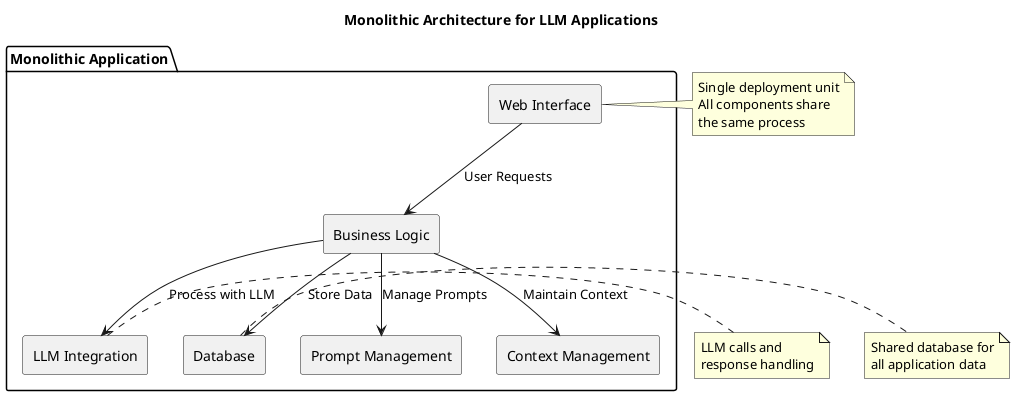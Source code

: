 @startuml Monolithic Architecture

skinparam componentStyle rectangle
skinparam backgroundColor white
skinparam handwritten false

title Monolithic Architecture for LLM Applications

package "Monolithic Application" {
    [Web Interface] as UI
    [Business Logic] as BL
    [LLM Integration] as LLM
    [Database] as DB
    [Prompt Management] as PM
    [Context Management] as CM
}

UI --> BL : "User Requests"
BL --> LLM : "Process with LLM"
BL --> DB : "Store Data"
BL --> PM : "Manage Prompts"
BL --> CM : "Maintain Context"

note right of UI
  Single deployment unit
  All components share
  the same process
end note

note right of LLM
  LLM calls and
  response handling
end note

note right of DB
  Shared database for
  all application data
end note

@enduml 